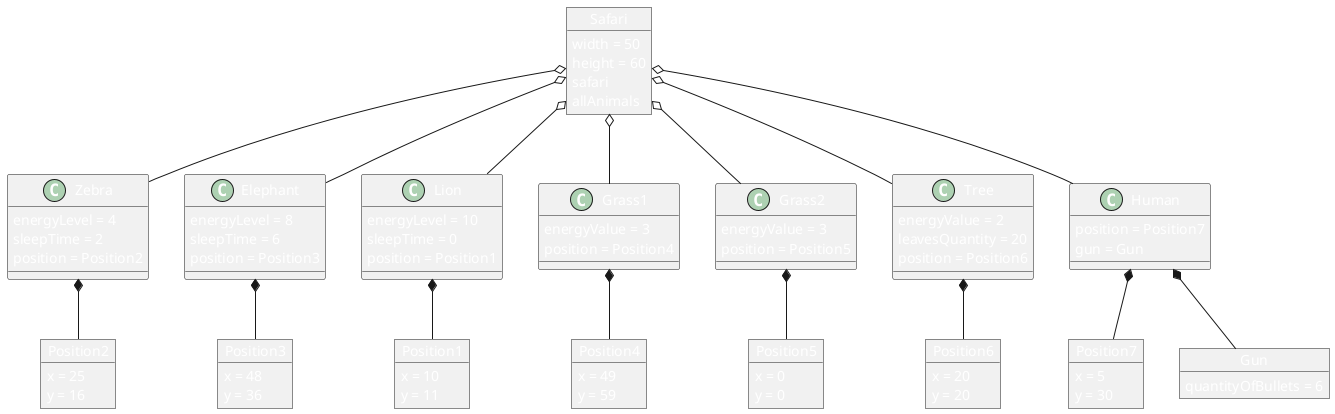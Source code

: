@startuml
skinparam defaultFontColor white

object Safari{
    width = 50
    height = 60
    safari
    allAnimals
}
Safari o-- Zebra
Safari o-- Elephant
Safari o-- Lion
Safari o-- Grass1
Safari o-- Grass2
Safari o-- Tree
Safari o-- Human



object Lion{
    energyLevel = 10
    sleepTime = 0
    position = Position1
}
object Position1{
    x = 10
    y = 11
}
Lion *-- Position1



object Zebra{
    energyLevel = 4
    sleepTime = 2
    position = Position2
}
object Position2{
    x = 25
    y = 16
}
Zebra *-- Position2


object Elephant{
    energyLevel = 8
    sleepTime = 6
    position = Position3
}
object Position3{
    x = 48
    y = 36
}
Elephant *-- Position3


object Grass1{
    energyValue = 3
    position = Position4
}
object Position4{
    x = 49
    y = 59
}
Grass1 *-- Position4



object Grass2{
    energyValue = 3
    position = Position5
}
object Position5{
    x = 0
    y = 0
}
Grass2 *-- Position5



object Tree{
    energyValue = 2
    leavesQuantity = 20
    position = Position6
}
object Position6{
    x = 20
    y = 20
}
Tree *-- Position6


object Human{
    position = Position7
    gun = Gun
}
object Position7{
    x = 5
    y = 30
}
object Gun{
    quantityOfBullets = 6
}
Human *-- Position7
Human *-- Gun

@enduml
